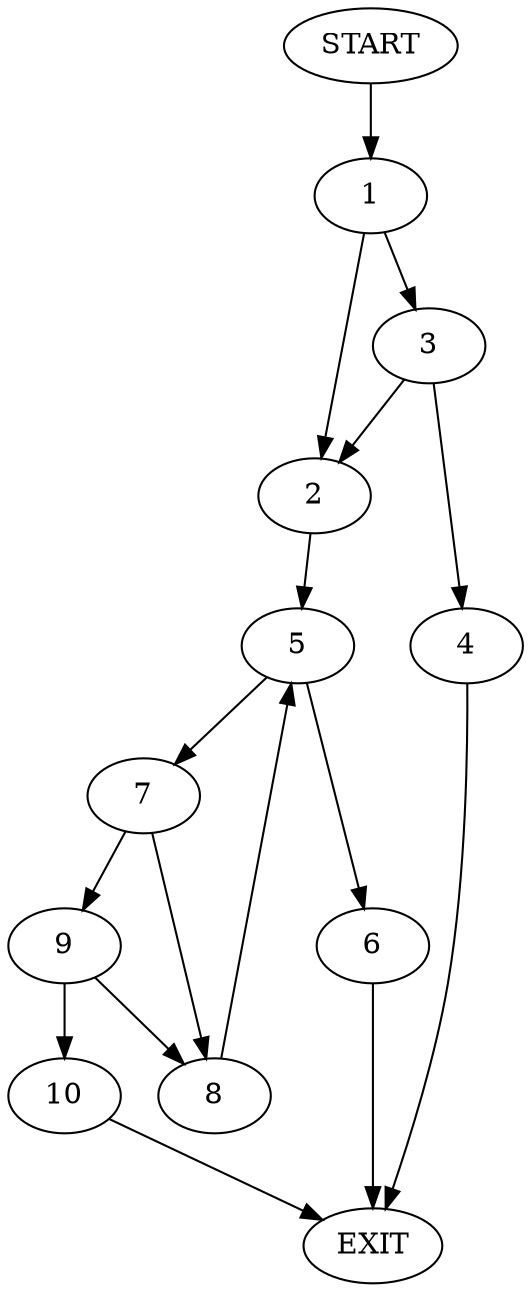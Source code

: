 digraph {
0 [label="START"]
11 [label="EXIT"]
0 -> 1
1 -> 2
1 -> 3
3 -> 4
3 -> 2
2 -> 5
4 -> 11
5 -> 6
5 -> 7
6 -> 11
7 -> 8
7 -> 9
9 -> 10
9 -> 8
8 -> 5
10 -> 11
}
